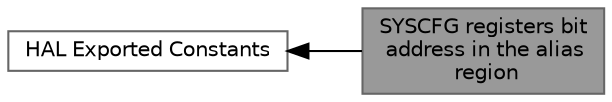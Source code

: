 digraph "SYSCFG registers bit address in the alias region"
{
 // LATEX_PDF_SIZE
  bgcolor="transparent";
  edge [fontname=Helvetica,fontsize=10,labelfontname=Helvetica,labelfontsize=10];
  node [fontname=Helvetica,fontsize=10,shape=box,height=0.2,width=0.4];
  rankdir=LR;
  Node2 [id="Node000002",label="HAL Exported Constants",height=0.2,width=0.4,color="grey40", fillcolor="white", style="filled",URL="$group___h_a_l___exported___constants.html",tooltip=" "];
  Node1 [id="Node000001",label="SYSCFG registers bit\l address in the alias\l region",height=0.2,width=0.4,color="gray40", fillcolor="grey60", style="filled", fontcolor="black",tooltip="SYSCFG registers bit address in the alias region."];
  Node2->Node1 [shape=plaintext, dir="back", style="solid"];
}
